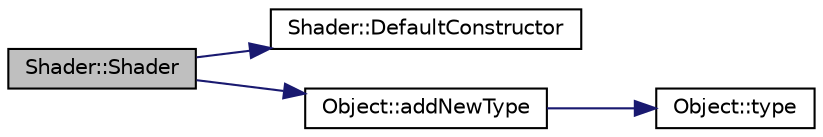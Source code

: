 digraph "Shader::Shader"
{
  edge [fontname="Helvetica",fontsize="10",labelfontname="Helvetica",labelfontsize="10"];
  node [fontname="Helvetica",fontsize="10",shape=record];
  rankdir="LR";
  Node1 [label="Shader::Shader",height=0.2,width=0.4,color="black", fillcolor="grey75", style="filled", fontcolor="black"];
  Node1 -> Node2 [color="midnightblue",fontsize="10",style="solid",fontname="Helvetica"];
  Node2 [label="Shader::DefaultConstructor",height=0.2,width=0.4,color="black", fillcolor="white", style="filled",URL="$class_shader.html#a919098023de06677f9b99e6e3f4a5b0a"];
  Node1 -> Node3 [color="midnightblue",fontsize="10",style="solid",fontname="Helvetica"];
  Node3 [label="Object::addNewType",height=0.2,width=0.4,color="black", fillcolor="white", style="filled",URL="$class_object.html#acb87dc6630fa84f6054249db34cf682d"];
  Node3 -> Node4 [color="midnightblue",fontsize="10",style="solid",fontname="Helvetica"];
  Node4 [label="Object::type",height=0.2,width=0.4,color="black", fillcolor="white", style="filled",URL="$class_object.html#a4433fd7d9d5f2806e9b21a9dda623e51"];
}
